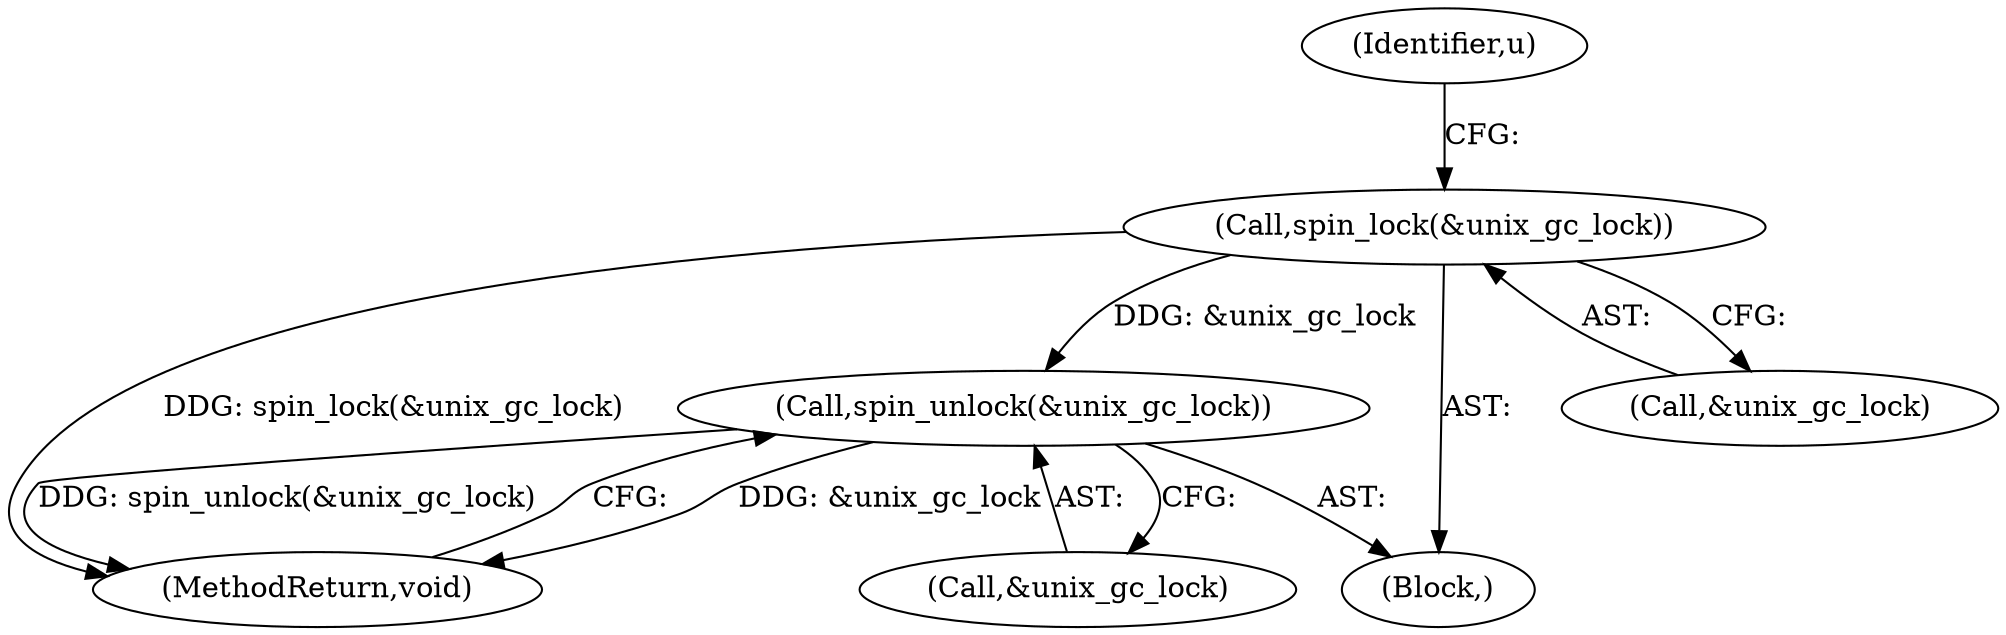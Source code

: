 digraph "1_linux_712f4aad406bb1ed67f3f98d04c044191f0ff593_0@del" {
"1000116" [label="(Call,spin_lock(&unix_gc_lock))"];
"1000152" [label="(Call,spin_unlock(&unix_gc_lock))"];
"1000110" [label="(Block,)"];
"1000116" [label="(Call,spin_lock(&unix_gc_lock))"];
"1000153" [label="(Call,&unix_gc_lock)"];
"1000155" [label="(MethodReturn,void)"];
"1000124" [label="(Identifier,u)"];
"1000152" [label="(Call,spin_unlock(&unix_gc_lock))"];
"1000117" [label="(Call,&unix_gc_lock)"];
"1000116" -> "1000110"  [label="AST: "];
"1000116" -> "1000117"  [label="CFG: "];
"1000117" -> "1000116"  [label="AST: "];
"1000124" -> "1000116"  [label="CFG: "];
"1000116" -> "1000155"  [label="DDG: spin_lock(&unix_gc_lock)"];
"1000116" -> "1000152"  [label="DDG: &unix_gc_lock"];
"1000152" -> "1000110"  [label="AST: "];
"1000152" -> "1000153"  [label="CFG: "];
"1000153" -> "1000152"  [label="AST: "];
"1000155" -> "1000152"  [label="CFG: "];
"1000152" -> "1000155"  [label="DDG: &unix_gc_lock"];
"1000152" -> "1000155"  [label="DDG: spin_unlock(&unix_gc_lock)"];
}

